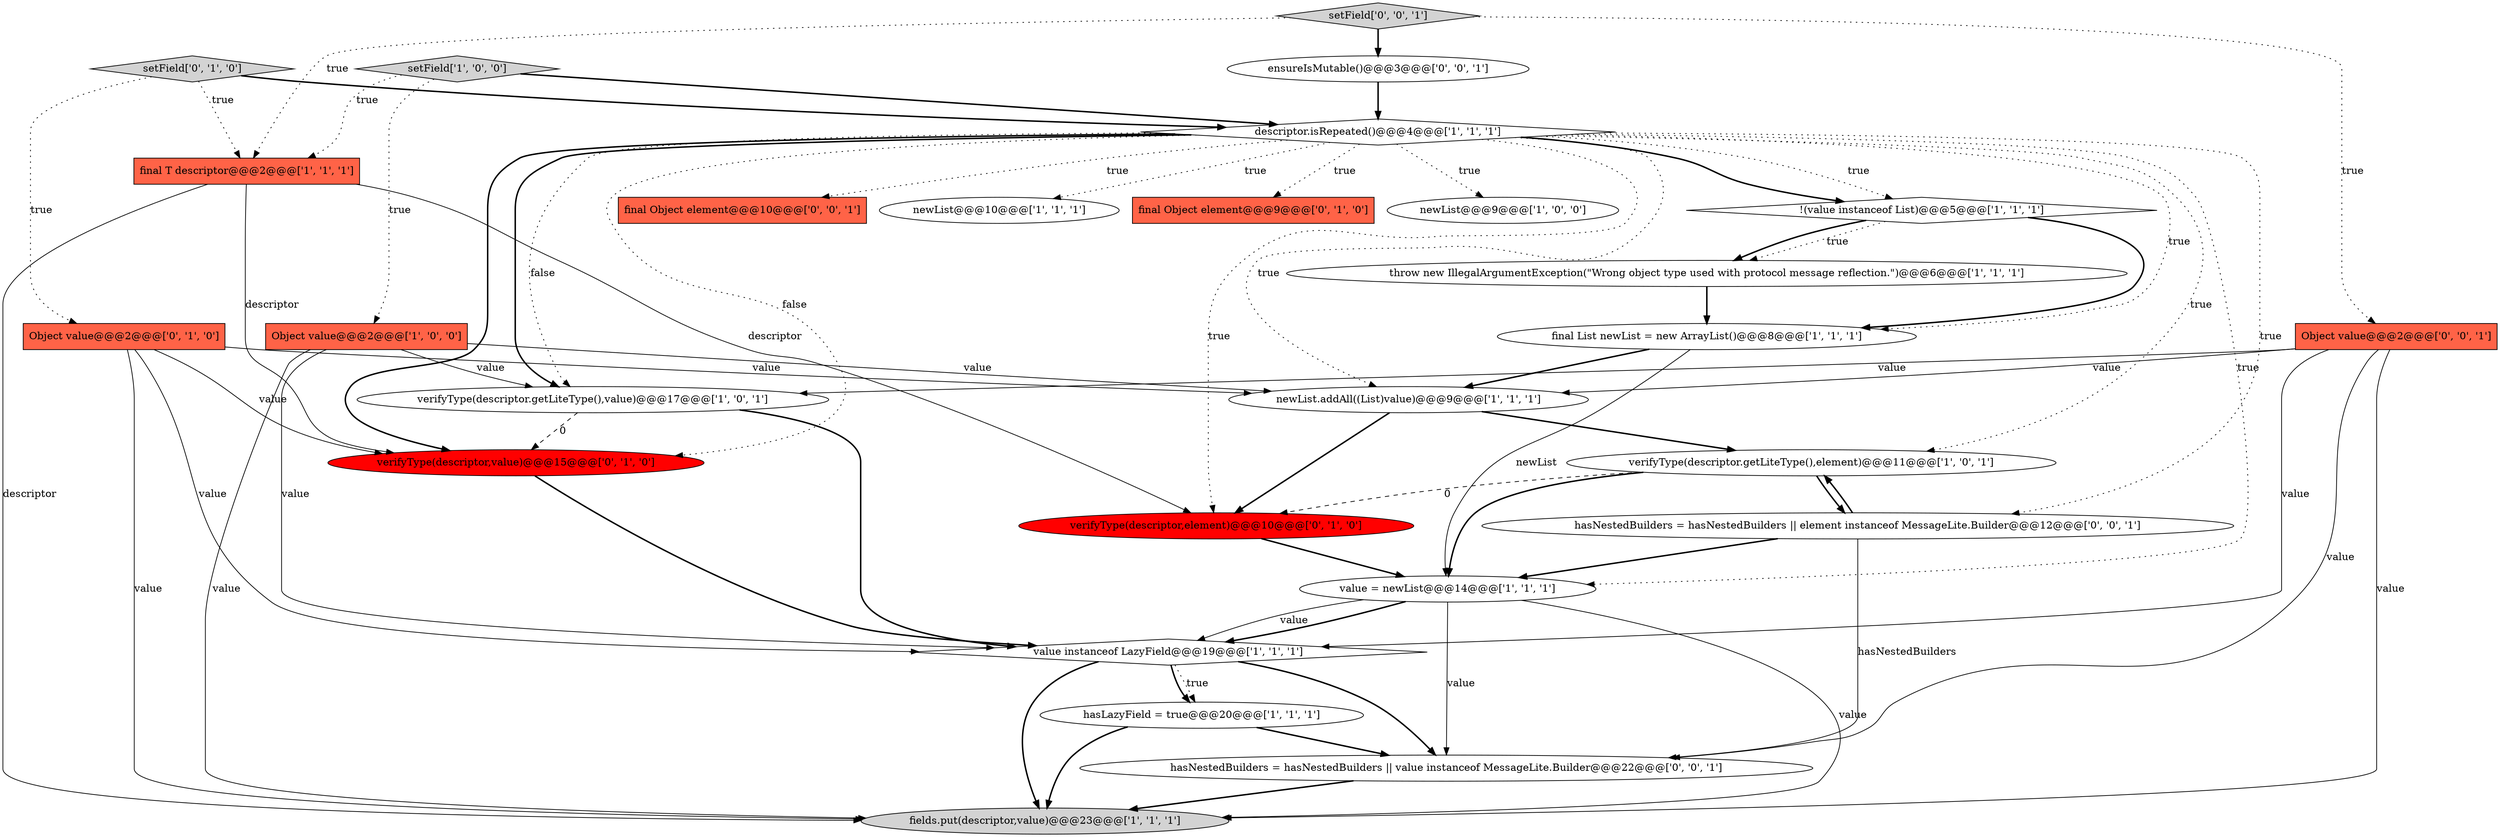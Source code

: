 digraph {
0 [style = filled, label = "final List newList = new ArrayList()@@@8@@@['1', '1', '1']", fillcolor = white, shape = ellipse image = "AAA0AAABBB1BBB"];
3 [style = filled, label = "value instanceof LazyField@@@19@@@['1', '1', '1']", fillcolor = white, shape = diamond image = "AAA0AAABBB1BBB"];
8 [style = filled, label = "newList@@@9@@@['1', '0', '0']", fillcolor = white, shape = ellipse image = "AAA0AAABBB1BBB"];
6 [style = filled, label = "hasLazyField = true@@@20@@@['1', '1', '1']", fillcolor = white, shape = ellipse image = "AAA0AAABBB1BBB"];
17 [style = filled, label = "verifyType(descriptor,element)@@@10@@@['0', '1', '0']", fillcolor = red, shape = ellipse image = "AAA1AAABBB2BBB"];
2 [style = filled, label = "value = newList@@@14@@@['1', '1', '1']", fillcolor = white, shape = ellipse image = "AAA0AAABBB1BBB"];
11 [style = filled, label = "final T descriptor@@@2@@@['1', '1', '1']", fillcolor = tomato, shape = box image = "AAA0AAABBB1BBB"];
13 [style = filled, label = "setField['1', '0', '0']", fillcolor = lightgray, shape = diamond image = "AAA0AAABBB1BBB"];
1 [style = filled, label = "Object value@@@2@@@['1', '0', '0']", fillcolor = tomato, shape = box image = "AAA0AAABBB1BBB"];
25 [style = filled, label = "Object value@@@2@@@['0', '0', '1']", fillcolor = tomato, shape = box image = "AAA0AAABBB3BBB"];
5 [style = filled, label = "!(value instanceof List)@@@5@@@['1', '1', '1']", fillcolor = white, shape = diamond image = "AAA0AAABBB1BBB"];
9 [style = filled, label = "verifyType(descriptor.getLiteType(),value)@@@17@@@['1', '0', '1']", fillcolor = white, shape = ellipse image = "AAA0AAABBB1BBB"];
16 [style = filled, label = "Object value@@@2@@@['0', '1', '0']", fillcolor = tomato, shape = box image = "AAA0AAABBB2BBB"];
22 [style = filled, label = "final Object element@@@10@@@['0', '0', '1']", fillcolor = tomato, shape = box image = "AAA0AAABBB3BBB"];
24 [style = filled, label = "hasNestedBuilders = hasNestedBuilders || element instanceof MessageLite.Builder@@@12@@@['0', '0', '1']", fillcolor = white, shape = ellipse image = "AAA0AAABBB3BBB"];
26 [style = filled, label = "ensureIsMutable()@@@3@@@['0', '0', '1']", fillcolor = white, shape = ellipse image = "AAA0AAABBB3BBB"];
12 [style = filled, label = "throw new IllegalArgumentException(\"Wrong object type used with protocol message reflection.\")@@@6@@@['1', '1', '1']", fillcolor = white, shape = ellipse image = "AAA0AAABBB1BBB"];
15 [style = filled, label = "descriptor.isRepeated()@@@4@@@['1', '1', '1']", fillcolor = white, shape = diamond image = "AAA0AAABBB1BBB"];
14 [style = filled, label = "newList@@@10@@@['1', '1', '1']", fillcolor = white, shape = ellipse image = "AAA0AAABBB1BBB"];
18 [style = filled, label = "final Object element@@@9@@@['0', '1', '0']", fillcolor = tomato, shape = box image = "AAA0AAABBB2BBB"];
21 [style = filled, label = "setField['0', '0', '1']", fillcolor = lightgray, shape = diamond image = "AAA0AAABBB3BBB"];
23 [style = filled, label = "hasNestedBuilders = hasNestedBuilders || value instanceof MessageLite.Builder@@@22@@@['0', '0', '1']", fillcolor = white, shape = ellipse image = "AAA0AAABBB3BBB"];
4 [style = filled, label = "fields.put(descriptor,value)@@@23@@@['1', '1', '1']", fillcolor = lightgray, shape = ellipse image = "AAA0AAABBB1BBB"];
19 [style = filled, label = "setField['0', '1', '0']", fillcolor = lightgray, shape = diamond image = "AAA0AAABBB2BBB"];
7 [style = filled, label = "verifyType(descriptor.getLiteType(),element)@@@11@@@['1', '0', '1']", fillcolor = white, shape = ellipse image = "AAA0AAABBB1BBB"];
10 [style = filled, label = "newList.addAll((List)value)@@@9@@@['1', '1', '1']", fillcolor = white, shape = ellipse image = "AAA0AAABBB1BBB"];
20 [style = filled, label = "verifyType(descriptor,value)@@@15@@@['0', '1', '0']", fillcolor = red, shape = ellipse image = "AAA1AAABBB2BBB"];
15->5 [style = dotted, label="true"];
9->20 [style = dashed, label="0"];
15->9 [style = dotted, label="false"];
21->11 [style = dotted, label="true"];
25->10 [style = solid, label="value"];
24->2 [style = bold, label=""];
16->10 [style = solid, label="value"];
2->3 [style = solid, label="value"];
7->17 [style = dashed, label="0"];
25->23 [style = solid, label="value"];
6->23 [style = bold, label=""];
15->24 [style = dotted, label="true"];
15->2 [style = dotted, label="true"];
2->3 [style = bold, label=""];
2->23 [style = solid, label="value"];
15->18 [style = dotted, label="true"];
23->4 [style = bold, label=""];
1->4 [style = solid, label="value"];
3->6 [style = bold, label=""];
15->10 [style = dotted, label="true"];
15->22 [style = dotted, label="true"];
10->17 [style = bold, label=""];
20->3 [style = bold, label=""];
5->12 [style = dotted, label="true"];
16->20 [style = solid, label="value"];
15->14 [style = dotted, label="true"];
15->7 [style = dotted, label="true"];
15->0 [style = dotted, label="true"];
3->6 [style = dotted, label="true"];
12->0 [style = bold, label=""];
11->4 [style = solid, label="descriptor"];
2->4 [style = solid, label="value"];
10->7 [style = bold, label=""];
3->4 [style = bold, label=""];
15->5 [style = bold, label=""];
15->17 [style = dotted, label="true"];
21->25 [style = dotted, label="true"];
13->1 [style = dotted, label="true"];
6->4 [style = bold, label=""];
7->24 [style = bold, label=""];
0->10 [style = bold, label=""];
3->23 [style = bold, label=""];
16->3 [style = solid, label="value"];
21->26 [style = bold, label=""];
15->8 [style = dotted, label="true"];
17->2 [style = bold, label=""];
5->0 [style = bold, label=""];
0->2 [style = solid, label="newList"];
5->12 [style = bold, label=""];
15->9 [style = bold, label=""];
24->23 [style = solid, label="hasNestedBuilders"];
19->11 [style = dotted, label="true"];
16->4 [style = solid, label="value"];
7->2 [style = bold, label=""];
1->10 [style = solid, label="value"];
15->20 [style = bold, label=""];
26->15 [style = bold, label=""];
1->3 [style = solid, label="value"];
19->16 [style = dotted, label="true"];
9->3 [style = bold, label=""];
11->20 [style = solid, label="descriptor"];
25->3 [style = solid, label="value"];
13->11 [style = dotted, label="true"];
15->20 [style = dotted, label="false"];
13->15 [style = bold, label=""];
25->9 [style = solid, label="value"];
1->9 [style = solid, label="value"];
19->15 [style = bold, label=""];
25->4 [style = solid, label="value"];
11->17 [style = solid, label="descriptor"];
24->7 [style = bold, label=""];
}
